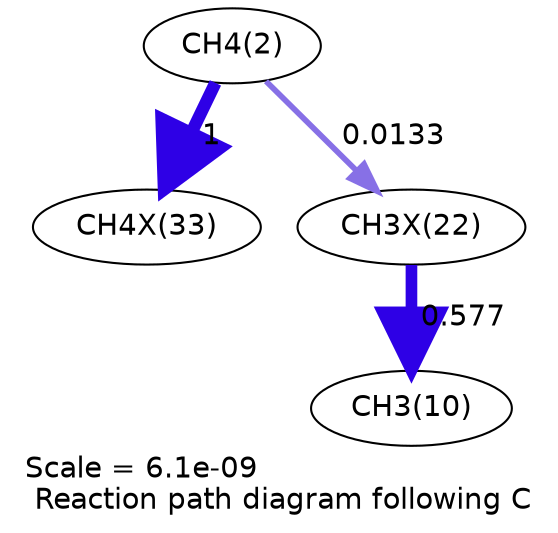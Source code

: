 digraph reaction_paths {
center=1;
s4 -> s77[fontname="Helvetica", penwidth=6, arrowsize=3, color="0.7, 1.5, 0.9"
, label=" 1"];
s4 -> s73[fontname="Helvetica", penwidth=2.74, arrowsize=1.37, color="0.7, 0.513, 0.9"
, label=" 0.0133"];
s73 -> s12[fontname="Helvetica", penwidth=5.59, arrowsize=2.79, color="0.7, 1.08, 0.9"
, label=" 0.577"];
s4 [ fontname="Helvetica", label="CH4(2)"];
s12 [ fontname="Helvetica", label="CH3(10)"];
s73 [ fontname="Helvetica", label="CH3X(22)"];
s77 [ fontname="Helvetica", label="CH4X(33)"];
 label = "Scale = 6.1e-09\l Reaction path diagram following C";
 fontname = "Helvetica";
}
